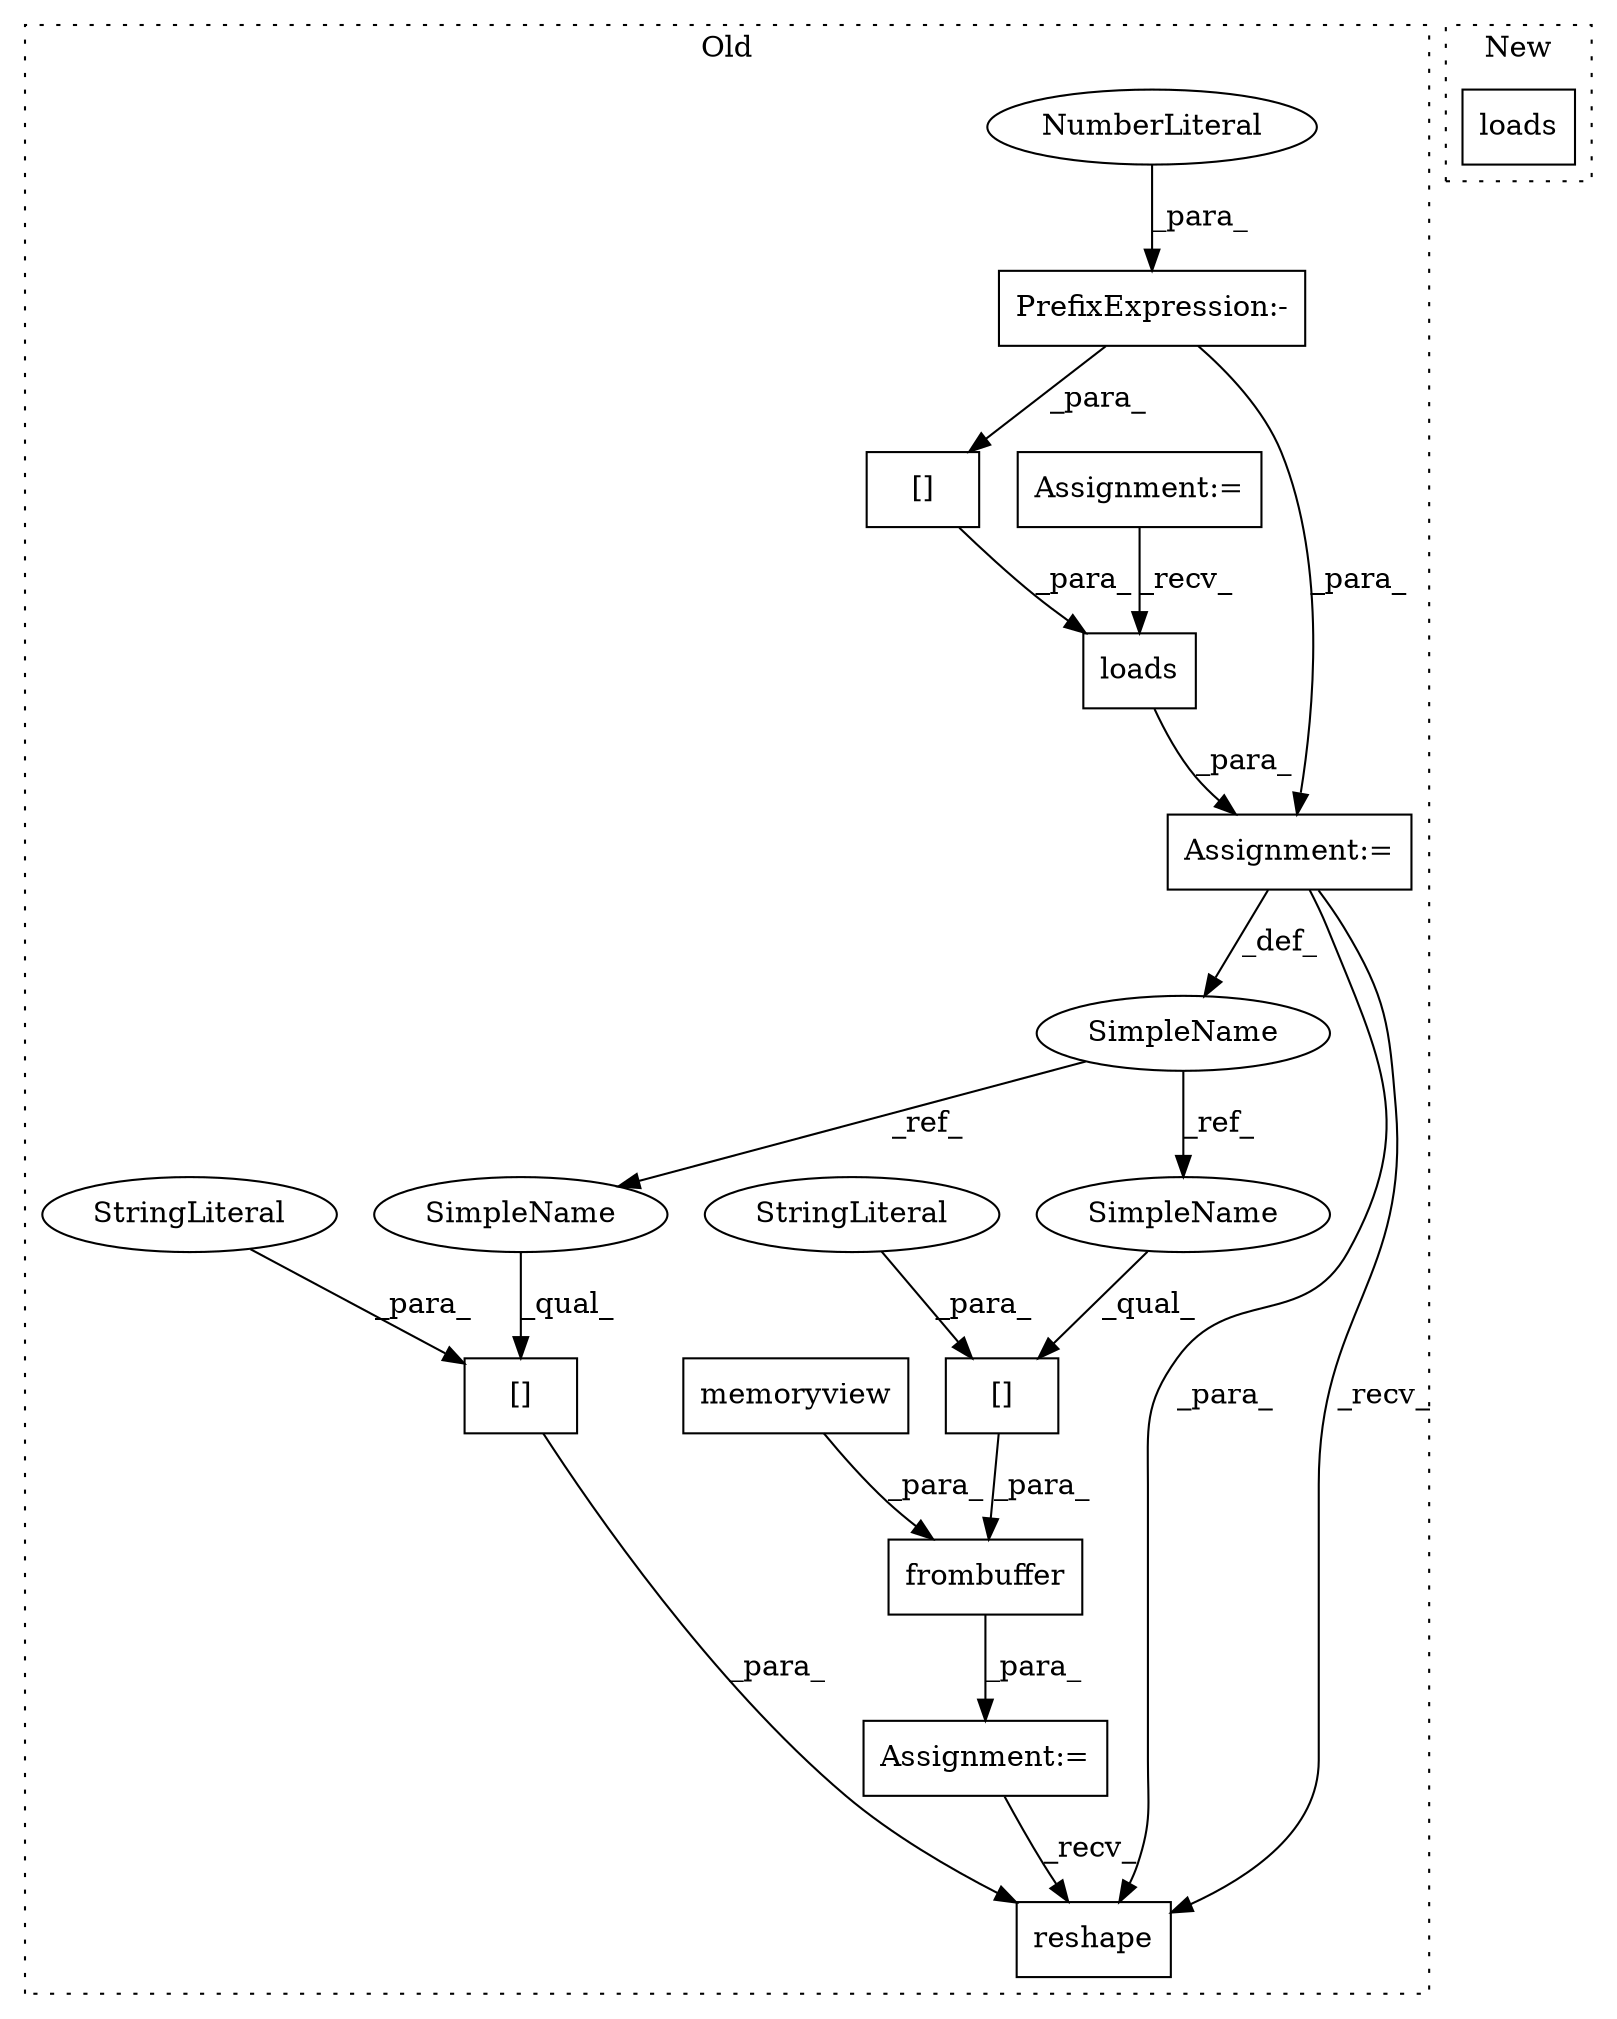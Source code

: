 digraph G {
subgraph cluster0 {
1 [label="loads" a="32" s="4097,4115" l="6,1" shape="box"];
3 [label="Assignment:=" a="7" s="4376" l="1" shape="box"];
4 [label="[]" a="2" s="4103,4114" l="9,1" shape="box"];
5 [label="Assignment:=" a="7" s="1675" l="7" shape="box"];
6 [label="memoryview" a="32" s="4394,4410" l="11,1" shape="box"];
7 [label="[]" a="2" s="4473,4483" l="3,1" shape="box"];
8 [label="frombuffer" a="32" s="4383,4423" l="11,1" shape="box"];
9 [label="[]" a="2" s="4412,4422" l="3,1" shape="box"];
10 [label="SimpleName" a="42" s="4086" l="2" shape="ellipse"];
11 [label="reshape" a="32" s="4465,4484" l="8,1" shape="box"];
12 [label="PrefixExpression:-" a="38" s="4112" l="1" shape="box"];
13 [label="NumberLiteral" a="34" s="4113" l="1" shape="ellipse"];
14 [label="StringLiteral" a="45" s="4415" l="7" shape="ellipse"];
15 [label="StringLiteral" a="45" s="4476" l="7" shape="ellipse"];
16 [label="Assignment:=" a="7" s="4088" l="1" shape="box"];
17 [label="SimpleName" a="42" s="4412" l="2" shape="ellipse"];
18 [label="SimpleName" a="42" s="4473" l="2" shape="ellipse"];
label = "Old";
style="dotted";
}
subgraph cluster1 {
2 [label="loads" a="32" s="4094,4105" l="6,1" shape="box"];
label = "New";
style="dotted";
}
1 -> 16 [label="_para_"];
3 -> 11 [label="_recv_"];
4 -> 1 [label="_para_"];
5 -> 1 [label="_recv_"];
6 -> 8 [label="_para_"];
7 -> 11 [label="_para_"];
8 -> 3 [label="_para_"];
9 -> 8 [label="_para_"];
10 -> 17 [label="_ref_"];
10 -> 18 [label="_ref_"];
12 -> 4 [label="_para_"];
12 -> 16 [label="_para_"];
13 -> 12 [label="_para_"];
14 -> 9 [label="_para_"];
15 -> 7 [label="_para_"];
16 -> 11 [label="_para_"];
16 -> 11 [label="_recv_"];
16 -> 10 [label="_def_"];
17 -> 9 [label="_qual_"];
18 -> 7 [label="_qual_"];
}